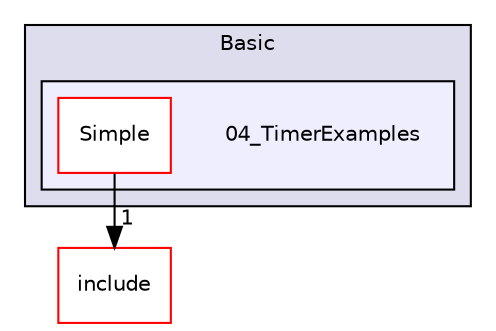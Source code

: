 digraph "04_TimerExamples" {
  compound=true
  node [ fontsize="10", fontname="Helvetica"];
  edge [ labelfontsize="10", labelfontname="Helvetica"];
  subgraph clusterdir_9fd43cbf431ad4345d64cbab9841c2b6 {
    graph [ bgcolor="#ddddee", pencolor="black", label="Basic" fontname="Helvetica", fontsize="10", URL="dir_9fd43cbf431ad4345d64cbab9841c2b6.html"]
  subgraph clusterdir_9ef45b9471dacd4104694197b6cdb19d {
    graph [ bgcolor="#eeeeff", pencolor="black", label="" URL="dir_9ef45b9471dacd4104694197b6cdb19d.html"];
    dir_9ef45b9471dacd4104694197b6cdb19d [shape=plaintext label="04_TimerExamples"];
  dir_36b3bec2de1313dc5665ae82eb843d46 [shape=box label="Simple" fillcolor="white" style="filled" color="red" URL="dir_36b3bec2de1313dc5665ae82eb843d46.html"];
  }
  }
  dir_d44c64559bbebec7f509842c48db8b23 [shape=box label="include" fillcolor="white" style="filled" color="red" URL="dir_d44c64559bbebec7f509842c48db8b23.html"];
  dir_36b3bec2de1313dc5665ae82eb843d46->dir_d44c64559bbebec7f509842c48db8b23 [headlabel="1", labeldistance=1.5 headhref="dir_000018_000021.html"];
}
